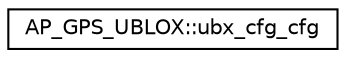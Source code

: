 digraph "Graphical Class Hierarchy"
{
 // INTERACTIVE_SVG=YES
  edge [fontname="Helvetica",fontsize="10",labelfontname="Helvetica",labelfontsize="10"];
  node [fontname="Helvetica",fontsize="10",shape=record];
  rankdir="LR";
  Node1 [label="AP_GPS_UBLOX::ubx_cfg_cfg",height=0.2,width=0.4,color="black", fillcolor="white", style="filled",URL="$structAP__GPS__UBLOX_1_1ubx__cfg__cfg.html"];
}
